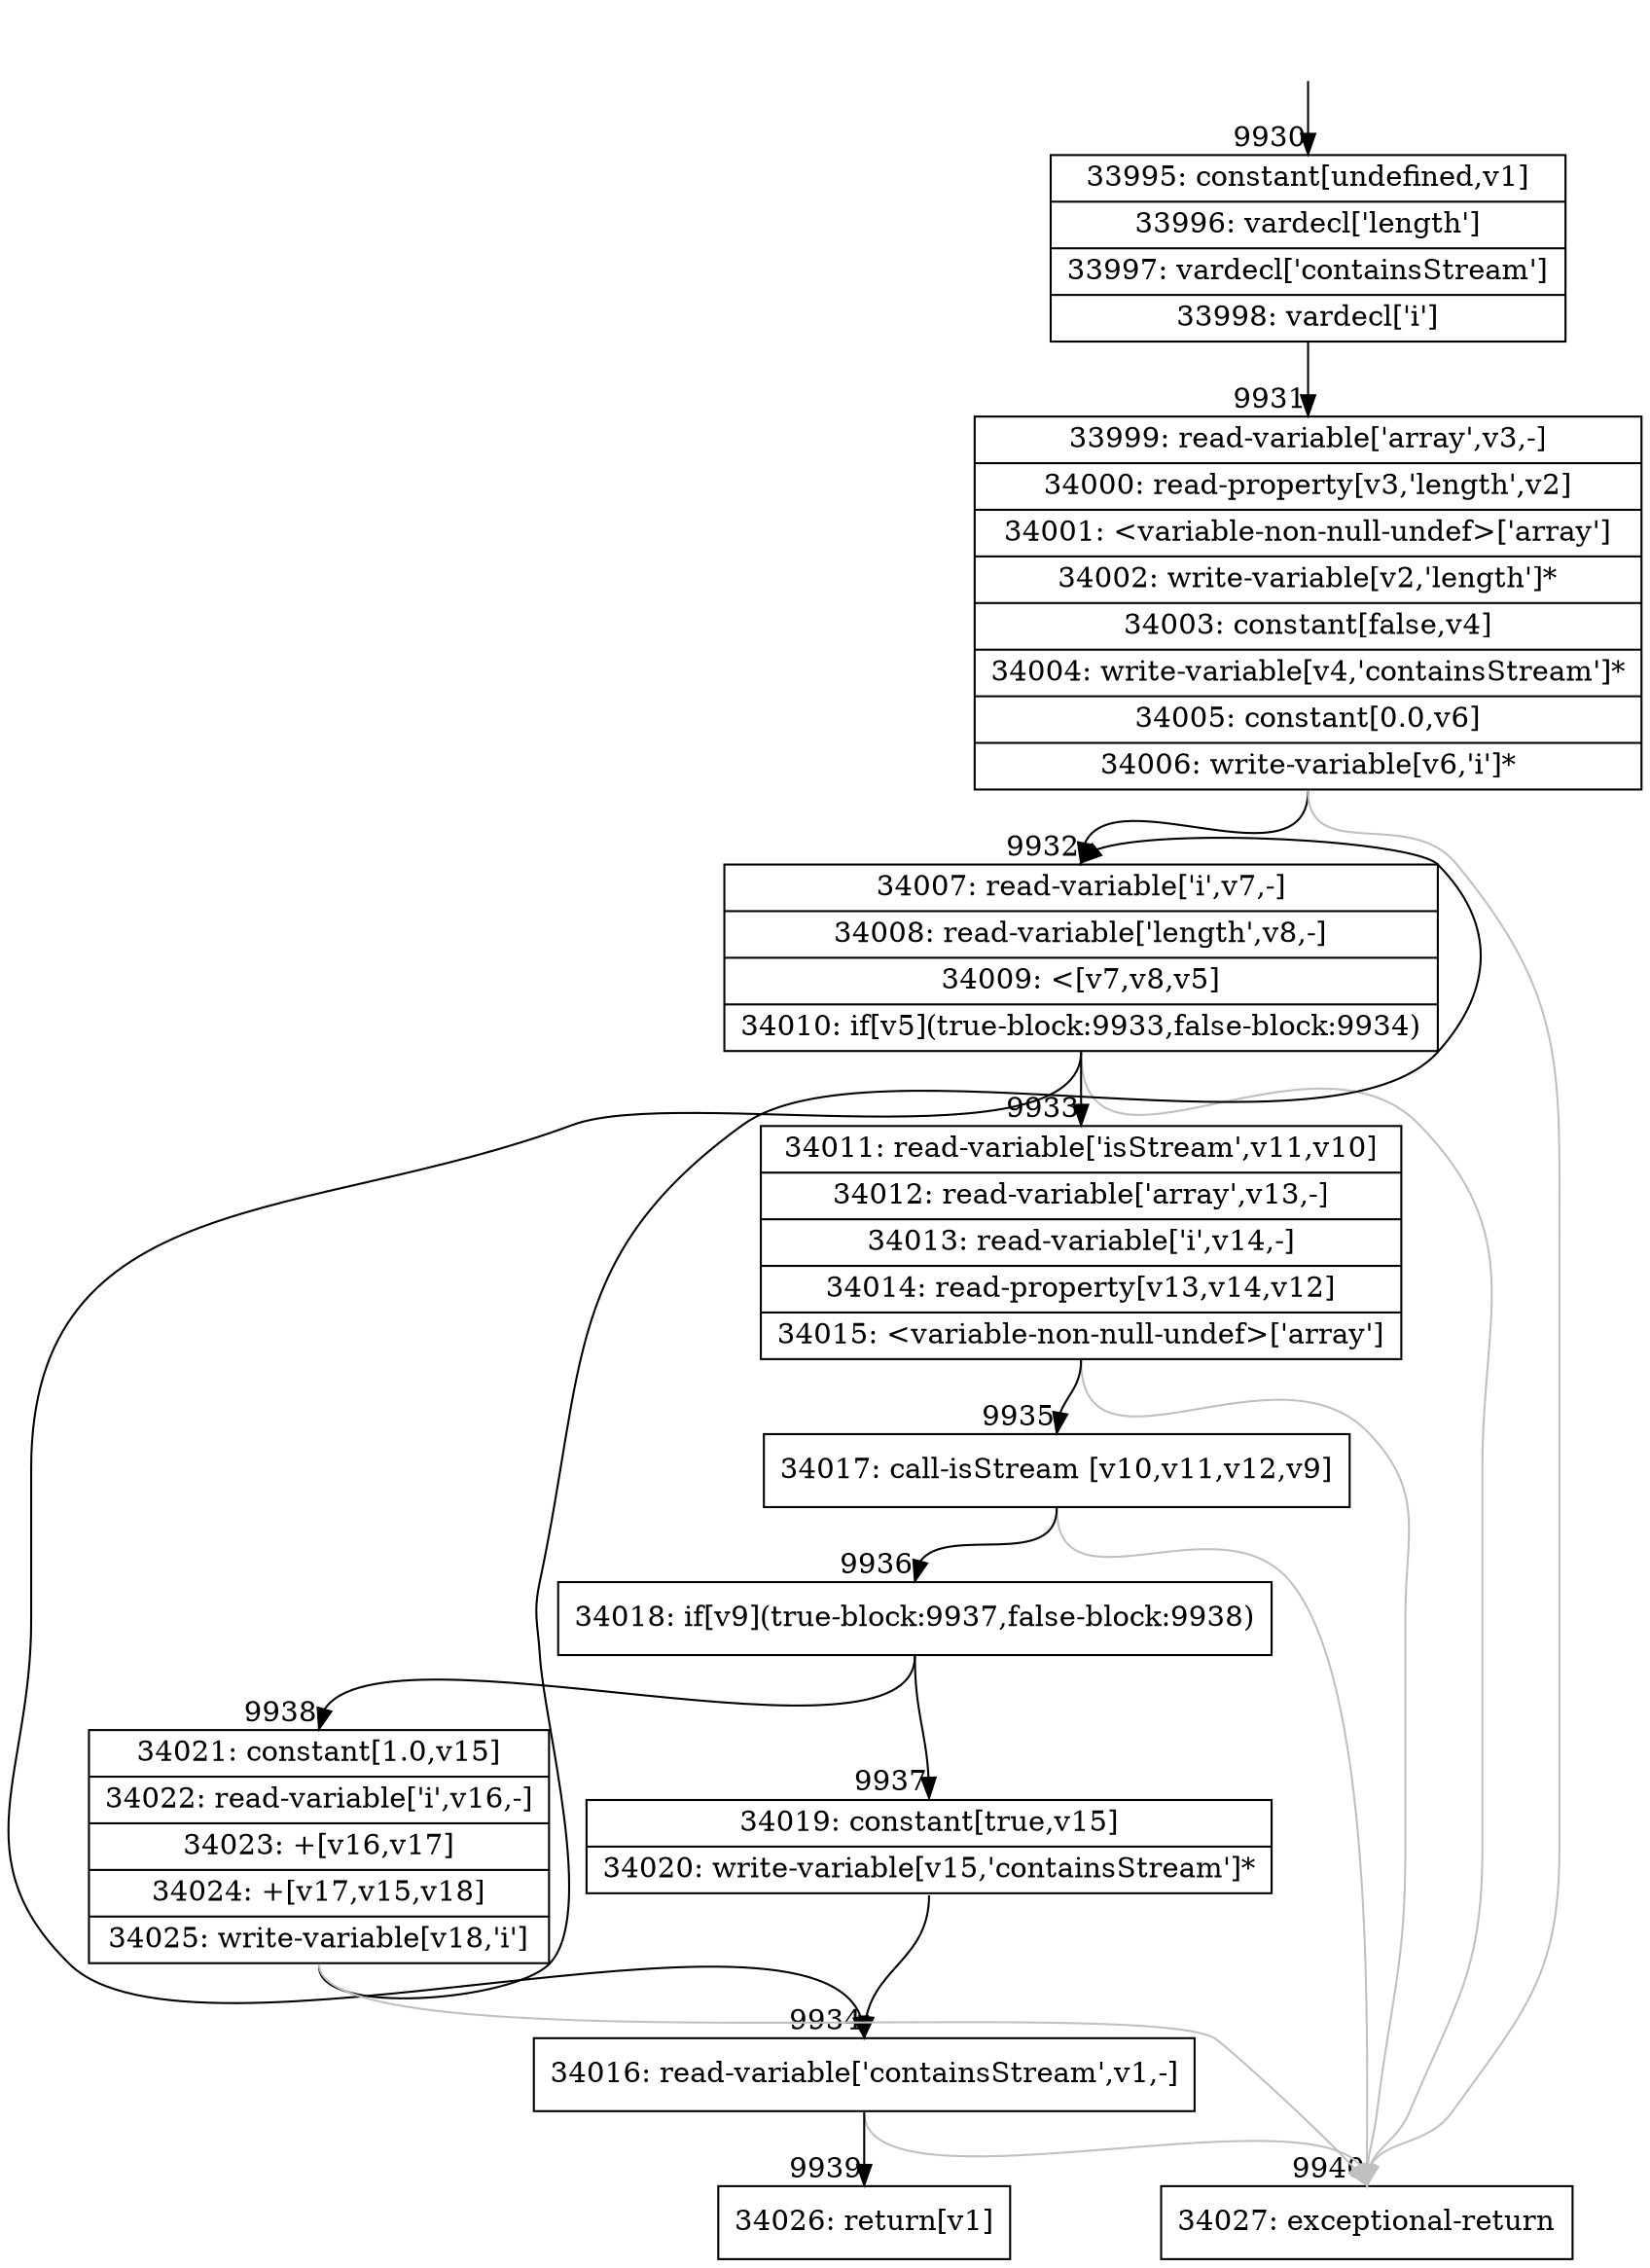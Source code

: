 digraph {
rankdir="TD"
BB_entry851[shape=none,label=""];
BB_entry851 -> BB9930 [tailport=s, headport=n, headlabel="    9930"]
BB9930 [shape=record label="{33995: constant[undefined,v1]|33996: vardecl['length']|33997: vardecl['containsStream']|33998: vardecl['i']}" ] 
BB9930 -> BB9931 [tailport=s, headport=n, headlabel="      9931"]
BB9931 [shape=record label="{33999: read-variable['array',v3,-]|34000: read-property[v3,'length',v2]|34001: \<variable-non-null-undef\>['array']|34002: write-variable[v2,'length']*|34003: constant[false,v4]|34004: write-variable[v4,'containsStream']*|34005: constant[0.0,v6]|34006: write-variable[v6,'i']*}" ] 
BB9931 -> BB9932 [tailport=s, headport=n, headlabel="      9932"]
BB9931 -> BB9940 [tailport=s, headport=n, color=gray, headlabel="      9940"]
BB9932 [shape=record label="{34007: read-variable['i',v7,-]|34008: read-variable['length',v8,-]|34009: \<[v7,v8,v5]|34010: if[v5](true-block:9933,false-block:9934)}" ] 
BB9932 -> BB9933 [tailport=s, headport=n, headlabel="      9933"]
BB9932 -> BB9934 [tailport=s, headport=n, headlabel="      9934"]
BB9932 -> BB9940 [tailport=s, headport=n, color=gray]
BB9933 [shape=record label="{34011: read-variable['isStream',v11,v10]|34012: read-variable['array',v13,-]|34013: read-variable['i',v14,-]|34014: read-property[v13,v14,v12]|34015: \<variable-non-null-undef\>['array']}" ] 
BB9933 -> BB9935 [tailport=s, headport=n, headlabel="      9935"]
BB9933 -> BB9940 [tailport=s, headport=n, color=gray]
BB9934 [shape=record label="{34016: read-variable['containsStream',v1,-]}" ] 
BB9934 -> BB9939 [tailport=s, headport=n, headlabel="      9939"]
BB9934 -> BB9940 [tailport=s, headport=n, color=gray]
BB9935 [shape=record label="{34017: call-isStream [v10,v11,v12,v9]}" ] 
BB9935 -> BB9936 [tailport=s, headport=n, headlabel="      9936"]
BB9935 -> BB9940 [tailport=s, headport=n, color=gray]
BB9936 [shape=record label="{34018: if[v9](true-block:9937,false-block:9938)}" ] 
BB9936 -> BB9937 [tailport=s, headport=n, headlabel="      9937"]
BB9936 -> BB9938 [tailport=s, headport=n, headlabel="      9938"]
BB9937 [shape=record label="{34019: constant[true,v15]|34020: write-variable[v15,'containsStream']*}" ] 
BB9937 -> BB9934 [tailport=s, headport=n]
BB9938 [shape=record label="{34021: constant[1.0,v15]|34022: read-variable['i',v16,-]|34023: +[v16,v17]|34024: +[v17,v15,v18]|34025: write-variable[v18,'i']}" ] 
BB9938 -> BB9932 [tailport=s, headport=n]
BB9938 -> BB9940 [tailport=s, headport=n, color=gray]
BB9939 [shape=record label="{34026: return[v1]}" ] 
BB9940 [shape=record label="{34027: exceptional-return}" ] 
//#$~ 17769
}
